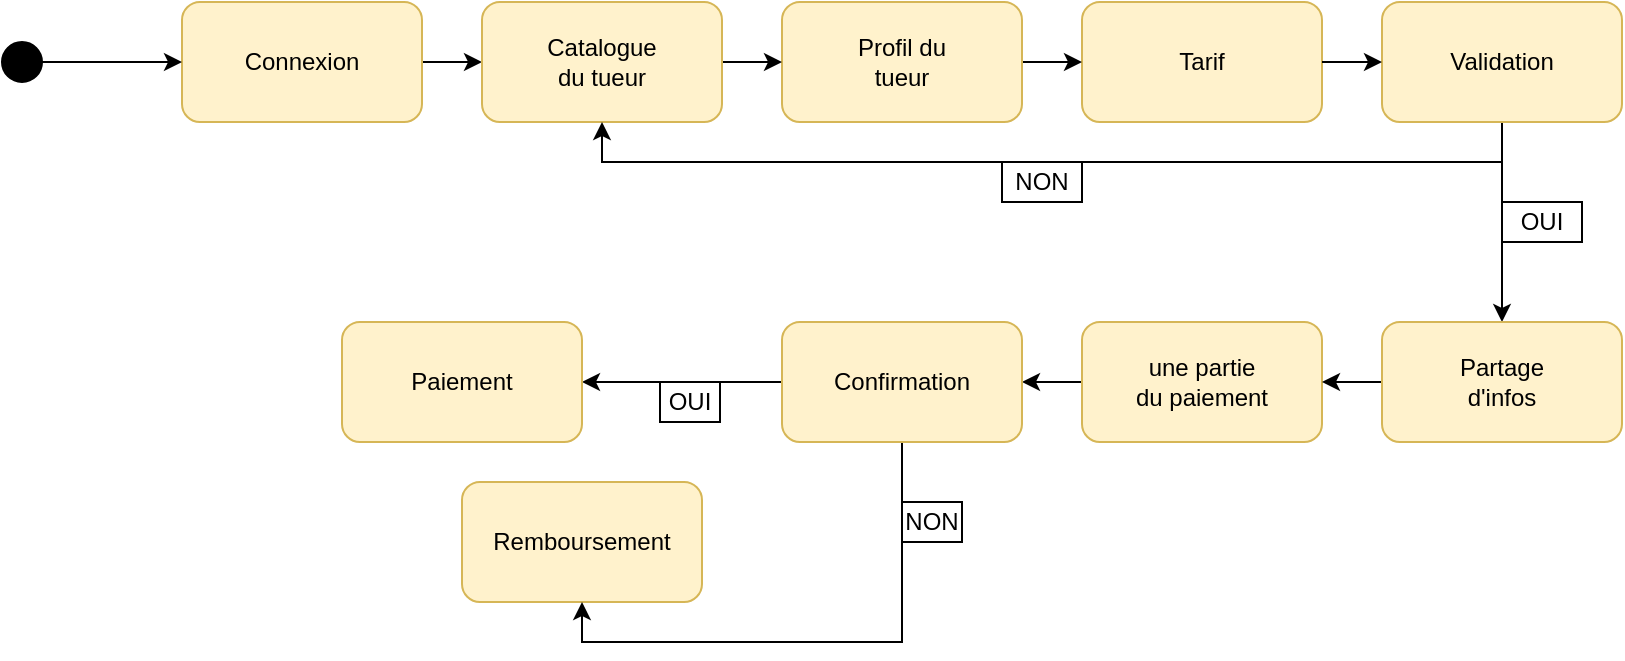 <mxfile version="13.7.9" type="github" pages="3">
  <diagram id="qxKtfwVfe7dL044rw6AW" name="Diagramme d&#39;utilisation">
    <mxGraphModel dx="1181" dy="902" grid="1" gridSize="10" guides="1" tooltips="1" connect="1" arrows="1" fold="1" page="1" pageScale="1" pageWidth="413" pageHeight="583" math="0" shadow="0">
      <root>
        <mxCell id="9F5hkr3CROsdW2IMc62M-0" />
        <mxCell id="9F5hkr3CROsdW2IMc62M-1" parent="9F5hkr3CROsdW2IMc62M-0" />
        <mxCell id="WUuVXJbnl4Bnz6du6PBz-1" value="" style="edgeStyle=orthogonalEdgeStyle;rounded=0;orthogonalLoop=1;jettySize=auto;html=1;" edge="1" parent="9F5hkr3CROsdW2IMc62M-1" source="WUuVXJbnl4Bnz6du6PBz-2" target="WUuVXJbnl4Bnz6du6PBz-7">
          <mxGeometry relative="1" as="geometry" />
        </mxCell>
        <mxCell id="WUuVXJbnl4Bnz6du6PBz-2" value="" style="rounded=1;whiteSpace=wrap;html=1;fillColor=#fff2cc;strokeColor=#d6b656;" vertex="1" parent="9F5hkr3CROsdW2IMc62M-1">
          <mxGeometry x="718" y="132" width="120" height="60" as="geometry" />
        </mxCell>
        <mxCell id="WUuVXJbnl4Bnz6du6PBz-3" value="" style="rounded=1;whiteSpace=wrap;html=1;fillColor=#fff2cc;strokeColor=#d6b656;" vertex="1" parent="9F5hkr3CROsdW2IMc62M-1">
          <mxGeometry x="1168" y="132" width="120" height="60" as="geometry" />
        </mxCell>
        <mxCell id="WUuVXJbnl4Bnz6du6PBz-4" value="" style="edgeStyle=orthogonalEdgeStyle;rounded=0;orthogonalLoop=1;jettySize=auto;html=1;" edge="1" parent="9F5hkr3CROsdW2IMc62M-1" source="WUuVXJbnl4Bnz6du6PBz-5" target="WUuVXJbnl4Bnz6du6PBz-3">
          <mxGeometry relative="1" as="geometry" />
        </mxCell>
        <mxCell id="WUuVXJbnl4Bnz6du6PBz-5" value="" style="rounded=1;whiteSpace=wrap;html=1;fillColor=#fff2cc;strokeColor=#d6b656;" vertex="1" parent="9F5hkr3CROsdW2IMc62M-1">
          <mxGeometry x="1018" y="132" width="120" height="60" as="geometry" />
        </mxCell>
        <mxCell id="WUuVXJbnl4Bnz6du6PBz-6" value="" style="edgeStyle=orthogonalEdgeStyle;rounded=0;orthogonalLoop=1;jettySize=auto;html=1;" edge="1" parent="9F5hkr3CROsdW2IMc62M-1" source="WUuVXJbnl4Bnz6du6PBz-7" target="WUuVXJbnl4Bnz6du6PBz-5">
          <mxGeometry relative="1" as="geometry" />
        </mxCell>
        <mxCell id="WUuVXJbnl4Bnz6du6PBz-7" value="" style="rounded=1;whiteSpace=wrap;html=1;fillColor=#fff2cc;strokeColor=#d6b656;" vertex="1" parent="9F5hkr3CROsdW2IMc62M-1">
          <mxGeometry x="868" y="132" width="120" height="60" as="geometry" />
        </mxCell>
        <mxCell id="WUuVXJbnl4Bnz6du6PBz-8" value="" style="edgeStyle=orthogonalEdgeStyle;rounded=0;orthogonalLoop=1;jettySize=auto;html=1;" edge="1" parent="9F5hkr3CROsdW2IMc62M-1" source="WUuVXJbnl4Bnz6du6PBz-10" target="WUuVXJbnl4Bnz6du6PBz-19">
          <mxGeometry relative="1" as="geometry" />
        </mxCell>
        <mxCell id="WUuVXJbnl4Bnz6du6PBz-9" style="edgeStyle=orthogonalEdgeStyle;rounded=0;orthogonalLoop=1;jettySize=auto;html=1;exitX=0.5;exitY=1;exitDx=0;exitDy=0;entryX=0.5;entryY=1;entryDx=0;entryDy=0;" edge="1" parent="9F5hkr3CROsdW2IMc62M-1" source="WUuVXJbnl4Bnz6du6PBz-10" target="WUuVXJbnl4Bnz6du6PBz-7">
          <mxGeometry relative="1" as="geometry" />
        </mxCell>
        <mxCell id="WUuVXJbnl4Bnz6du6PBz-10" value="" style="rounded=1;whiteSpace=wrap;html=1;fillColor=#fff2cc;strokeColor=#d6b656;" vertex="1" parent="9F5hkr3CROsdW2IMc62M-1">
          <mxGeometry x="1318" y="132" width="120" height="60" as="geometry" />
        </mxCell>
        <mxCell id="WUuVXJbnl4Bnz6du6PBz-11" value="" style="rounded=1;whiteSpace=wrap;html=1;fillColor=#fff2cc;strokeColor=#d6b656;" vertex="1" parent="9F5hkr3CROsdW2IMc62M-1">
          <mxGeometry x="858" y="372" width="120" height="60" as="geometry" />
        </mxCell>
        <mxCell id="WUuVXJbnl4Bnz6du6PBz-12" value="" style="edgeStyle=orthogonalEdgeStyle;rounded=0;orthogonalLoop=1;jettySize=auto;html=1;" edge="1" parent="9F5hkr3CROsdW2IMc62M-1" source="WUuVXJbnl4Bnz6du6PBz-13" target="WUuVXJbnl4Bnz6du6PBz-16">
          <mxGeometry relative="1" as="geometry" />
        </mxCell>
        <mxCell id="WUuVXJbnl4Bnz6du6PBz-13" value="" style="rounded=1;whiteSpace=wrap;html=1;fillColor=#fff2cc;strokeColor=#d6b656;" vertex="1" parent="9F5hkr3CROsdW2IMc62M-1">
          <mxGeometry x="1168" y="292" width="120" height="60" as="geometry" />
        </mxCell>
        <mxCell id="WUuVXJbnl4Bnz6du6PBz-14" value="" style="edgeStyle=orthogonalEdgeStyle;rounded=0;orthogonalLoop=1;jettySize=auto;html=1;" edge="1" parent="9F5hkr3CROsdW2IMc62M-1" source="WUuVXJbnl4Bnz6du6PBz-16" target="WUuVXJbnl4Bnz6du6PBz-17">
          <mxGeometry relative="1" as="geometry" />
        </mxCell>
        <mxCell id="WUuVXJbnl4Bnz6du6PBz-15" style="edgeStyle=orthogonalEdgeStyle;rounded=0;orthogonalLoop=1;jettySize=auto;html=1;exitX=0.5;exitY=1;exitDx=0;exitDy=0;entryX=0.5;entryY=1;entryDx=0;entryDy=0;" edge="1" parent="9F5hkr3CROsdW2IMc62M-1" source="WUuVXJbnl4Bnz6du6PBz-16" target="WUuVXJbnl4Bnz6du6PBz-11">
          <mxGeometry relative="1" as="geometry" />
        </mxCell>
        <mxCell id="WUuVXJbnl4Bnz6du6PBz-16" value="" style="rounded=1;whiteSpace=wrap;html=1;fillColor=#fff2cc;strokeColor=#d6b656;" vertex="1" parent="9F5hkr3CROsdW2IMc62M-1">
          <mxGeometry x="1018" y="292" width="120" height="60" as="geometry" />
        </mxCell>
        <mxCell id="WUuVXJbnl4Bnz6du6PBz-17" value="" style="rounded=1;whiteSpace=wrap;html=1;fillColor=#fff2cc;strokeColor=#d6b656;" vertex="1" parent="9F5hkr3CROsdW2IMc62M-1">
          <mxGeometry x="798" y="292" width="120" height="60" as="geometry" />
        </mxCell>
        <mxCell id="WUuVXJbnl4Bnz6du6PBz-18" value="" style="edgeStyle=orthogonalEdgeStyle;rounded=0;orthogonalLoop=1;jettySize=auto;html=1;" edge="1" parent="9F5hkr3CROsdW2IMc62M-1" source="WUuVXJbnl4Bnz6du6PBz-19" target="WUuVXJbnl4Bnz6du6PBz-13">
          <mxGeometry relative="1" as="geometry" />
        </mxCell>
        <mxCell id="WUuVXJbnl4Bnz6du6PBz-19" value="" style="rounded=1;whiteSpace=wrap;html=1;fillColor=#fff2cc;strokeColor=#d6b656;" vertex="1" parent="9F5hkr3CROsdW2IMc62M-1">
          <mxGeometry x="1318" y="292" width="120" height="60" as="geometry" />
        </mxCell>
        <mxCell id="WUuVXJbnl4Bnz6du6PBz-20" value="" style="edgeStyle=orthogonalEdgeStyle;rounded=0;orthogonalLoop=1;jettySize=auto;html=1;" edge="1" parent="9F5hkr3CROsdW2IMc62M-1" source="WUuVXJbnl4Bnz6du6PBz-21" target="WUuVXJbnl4Bnz6du6PBz-2">
          <mxGeometry relative="1" as="geometry" />
        </mxCell>
        <mxCell id="WUuVXJbnl4Bnz6du6PBz-21" value="" style="ellipse;whiteSpace=wrap;html=1;aspect=fixed;fillColor=#000000;" vertex="1" parent="9F5hkr3CROsdW2IMc62M-1">
          <mxGeometry x="628" y="152" width="20" height="20" as="geometry" />
        </mxCell>
        <mxCell id="WUuVXJbnl4Bnz6du6PBz-22" value="" style="endArrow=classic;html=1;exitX=1;exitY=0.5;exitDx=0;exitDy=0;entryX=0;entryY=0.5;entryDx=0;entryDy=0;" edge="1" parent="9F5hkr3CROsdW2IMc62M-1" source="WUuVXJbnl4Bnz6du6PBz-3" target="WUuVXJbnl4Bnz6du6PBz-10">
          <mxGeometry width="50" height="50" relative="1" as="geometry">
            <mxPoint x="1228" y="322" as="sourcePoint" />
            <mxPoint x="1278" y="272" as="targetPoint" />
          </mxGeometry>
        </mxCell>
        <mxCell id="WUuVXJbnl4Bnz6du6PBz-23" value="Connexion" style="text;html=1;strokeColor=none;fillColor=none;align=center;verticalAlign=middle;whiteSpace=wrap;rounded=0;" vertex="1" parent="9F5hkr3CROsdW2IMc62M-1">
          <mxGeometry x="758" y="152" width="40" height="20" as="geometry" />
        </mxCell>
        <mxCell id="WUuVXJbnl4Bnz6du6PBz-24" value="&lt;div&gt;une partie du paiement&lt;/div&gt;" style="text;html=1;strokeColor=none;fillColor=none;align=center;verticalAlign=middle;whiteSpace=wrap;rounded=0;" vertex="1" parent="9F5hkr3CROsdW2IMc62M-1">
          <mxGeometry x="1193" y="312" width="70" height="20" as="geometry" />
        </mxCell>
        <mxCell id="WUuVXJbnl4Bnz6du6PBz-25" value="Confirmation" style="text;html=1;strokeColor=none;fillColor=none;align=center;verticalAlign=middle;whiteSpace=wrap;rounded=0;" vertex="1" parent="9F5hkr3CROsdW2IMc62M-1">
          <mxGeometry x="1058" y="312" width="40" height="20" as="geometry" />
        </mxCell>
        <mxCell id="WUuVXJbnl4Bnz6du6PBz-26" value="Paiement" style="text;html=1;strokeColor=none;fillColor=none;align=center;verticalAlign=middle;whiteSpace=wrap;rounded=0;" vertex="1" parent="9F5hkr3CROsdW2IMc62M-1">
          <mxGeometry x="838" y="312" width="40" height="20" as="geometry" />
        </mxCell>
        <mxCell id="WUuVXJbnl4Bnz6du6PBz-27" value="Remboursement" style="text;html=1;strokeColor=none;fillColor=none;align=center;verticalAlign=middle;whiteSpace=wrap;rounded=0;" vertex="1" parent="9F5hkr3CROsdW2IMc62M-1">
          <mxGeometry x="898" y="392" width="40" height="20" as="geometry" />
        </mxCell>
        <mxCell id="WUuVXJbnl4Bnz6du6PBz-28" value="Validation" style="text;html=1;strokeColor=none;fillColor=none;align=center;verticalAlign=middle;whiteSpace=wrap;rounded=0;" vertex="1" parent="9F5hkr3CROsdW2IMc62M-1">
          <mxGeometry x="1358" y="152" width="40" height="20" as="geometry" />
        </mxCell>
        <mxCell id="WUuVXJbnl4Bnz6du6PBz-29" value="Tarif" style="text;html=1;strokeColor=none;fillColor=none;align=center;verticalAlign=middle;whiteSpace=wrap;rounded=0;" vertex="1" parent="9F5hkr3CROsdW2IMc62M-1">
          <mxGeometry x="1208" y="152" width="40" height="20" as="geometry" />
        </mxCell>
        <mxCell id="WUuVXJbnl4Bnz6du6PBz-30" value="Profil du tueur" style="text;html=1;strokeColor=none;fillColor=none;align=center;verticalAlign=middle;whiteSpace=wrap;rounded=0;" vertex="1" parent="9F5hkr3CROsdW2IMc62M-1">
          <mxGeometry x="1053" y="152" width="50" height="20" as="geometry" />
        </mxCell>
        <mxCell id="WUuVXJbnl4Bnz6du6PBz-31" value="Catalogue du tueur" style="text;html=1;strokeColor=none;fillColor=none;align=center;verticalAlign=middle;whiteSpace=wrap;rounded=0;" vertex="1" parent="9F5hkr3CROsdW2IMc62M-1">
          <mxGeometry x="898" y="152" width="60" height="20" as="geometry" />
        </mxCell>
        <mxCell id="WUuVXJbnl4Bnz6du6PBz-32" value="Partage d&#39;infos" style="text;html=1;strokeColor=none;fillColor=none;align=center;verticalAlign=middle;whiteSpace=wrap;rounded=0;" vertex="1" parent="9F5hkr3CROsdW2IMc62M-1">
          <mxGeometry x="1358" y="312" width="40" height="20" as="geometry" />
        </mxCell>
        <mxCell id="WUuVXJbnl4Bnz6du6PBz-33" value="NON" style="text;html=1;fillColor=none;align=center;verticalAlign=middle;whiteSpace=wrap;rounded=0;strokeColor=#000000;" vertex="1" parent="9F5hkr3CROsdW2IMc62M-1">
          <mxGeometry x="1128" y="212" width="40" height="20" as="geometry" />
        </mxCell>
        <mxCell id="WUuVXJbnl4Bnz6du6PBz-34" value="OUI" style="text;html=1;fillColor=none;align=center;verticalAlign=middle;whiteSpace=wrap;rounded=0;strokeColor=#000000;" vertex="1" parent="9F5hkr3CROsdW2IMc62M-1">
          <mxGeometry x="1378" y="232" width="40" height="20" as="geometry" />
        </mxCell>
        <mxCell id="WUuVXJbnl4Bnz6du6PBz-35" value="OUI" style="text;html=1;fillColor=none;align=center;verticalAlign=middle;whiteSpace=wrap;rounded=0;strokeColor=#000000;" vertex="1" parent="9F5hkr3CROsdW2IMc62M-1">
          <mxGeometry x="957" y="322" width="30" height="20" as="geometry" />
        </mxCell>
        <mxCell id="WUuVXJbnl4Bnz6du6PBz-36" value="NON" style="text;html=1;fillColor=none;align=center;verticalAlign=middle;whiteSpace=wrap;rounded=0;strokeColor=#000000;" vertex="1" parent="9F5hkr3CROsdW2IMc62M-1">
          <mxGeometry x="1078" y="382" width="30" height="20" as="geometry" />
        </mxCell>
      </root>
    </mxGraphModel>
  </diagram>
  <diagram name="Diagramme d&#39;activité" id="e7e014a7-5840-1c2e-5031-d8a46d1fe8dd">
    <mxGraphModel dx="1594" dy="902" grid="1" gridSize="10" guides="1" tooltips="1" connect="1" arrows="1" fold="1" page="1" pageScale="1" pageWidth="1169" pageHeight="826" background="#ffffff" math="0" shadow="0">
      <root>
        <mxCell id="0" />
        <mxCell id="1" parent="0" />
        <mxCell id="2" value="Connexion" style="swimlane;whiteSpace=wrap" parent="1" vertex="1">
          <mxGeometry x="80" y="70" width="330" height="290" as="geometry" />
        </mxCell>
        <mxCell id="5" value="" style="ellipse;shape=startState;fillColor=#000000;strokeColor=#ff0000;" parent="2" vertex="1">
          <mxGeometry x="150" y="40" width="30" height="30" as="geometry" />
        </mxCell>
        <mxCell id="6" value="" style="edgeStyle=elbowEdgeStyle;elbow=horizontal;verticalAlign=bottom;endArrow=open;endSize=8;strokeColor=#FF0000;endFill=1;rounded=0;exitX=0;exitY=1;exitDx=0;exitDy=0;entryX=0.5;entryY=0;entryDx=0;entryDy=0;" parent="2" source="5" target="7" edge="1">
          <mxGeometry x="100" y="40" as="geometry">
            <mxPoint x="170" y="100" as="targetPoint" />
            <mxPoint x="100" y="80" as="sourcePoint" />
            <Array as="points">
              <mxPoint x="165" y="90" />
            </Array>
          </mxGeometry>
        </mxCell>
        <mxCell id="7" value="Connexion" style="" parent="2" vertex="1">
          <mxGeometry x="110" y="120" width="110" height="50" as="geometry" />
        </mxCell>
        <mxCell id="9" value="" style="endArrow=open;strokeColor=#FF0000;endFill=1;rounded=0;entryX=0.5;entryY=0;entryDx=0;entryDy=0;" parent="2" source="7" target="SvhvLugHfwUA9m5zu3sA-56" edge="1">
          <mxGeometry relative="1" as="geometry">
            <mxPoint x="165" y="220" as="targetPoint" />
          </mxGeometry>
        </mxCell>
        <mxCell id="11" value="" style="endArrow=open;strokeColor=#FF0000;endFill=1;rounded=0;entryX=0;entryY=0.5;entryDx=0;entryDy=0;exitX=0;exitY=0.5;exitDx=0;exitDy=0;" parent="2" source="SvhvLugHfwUA9m5zu3sA-56" target="7" edge="1">
          <mxGeometry relative="1" as="geometry">
            <mxPoint x="110" y="245" as="sourcePoint" />
            <mxPoint x="10" y="130" as="targetPoint" />
            <Array as="points">
              <mxPoint x="70" y="240" />
              <mxPoint x="70" y="145" />
            </Array>
          </mxGeometry>
        </mxCell>
        <mxCell id="SvhvLugHfwUA9m5zu3sA-58" value="Non" style="edgeLabel;html=1;align=center;verticalAlign=middle;resizable=0;points=[];" parent="11" vertex="1" connectable="0">
          <mxGeometry x="-0.074" y="-1" relative="1" as="geometry">
            <mxPoint as="offset" />
          </mxGeometry>
        </mxCell>
        <mxCell id="SvhvLugHfwUA9m5zu3sA-56" value="Valide ?" style="rhombus;fillColor=#ffffc0;strokeColor=#ff0000;" parent="2" vertex="1">
          <mxGeometry x="112.5" y="210" width="105" height="60" as="geometry" />
        </mxCell>
        <mxCell id="3" value="Catalogue" style="swimlane;whiteSpace=wrap" parent="1" vertex="1">
          <mxGeometry x="450" y="280" width="340" height="420" as="geometry" />
        </mxCell>
        <mxCell id="15" value="Visionnage&#xa;du catalogue" style="" parent="3" vertex="1">
          <mxGeometry x="100" y="60" width="130" height="80" as="geometry" />
        </mxCell>
        <mxCell id="17" value="" style="endArrow=open;strokeColor=#FF0000;endFill=1;rounded=0;exitX=1;exitY=1;exitDx=0;exitDy=0;" parent="3" source="15" edge="1" target="WKhmUPyBHP7Sa6G5gS_i-39">
          <mxGeometry relative="1" as="geometry">
            <mxPoint x="155" y="130" as="targetPoint" />
          </mxGeometry>
        </mxCell>
        <mxCell id="SvhvLugHfwUA9m5zu3sA-61" value="Profil intéressant" style="rhombus;fillColor=#ffffc0;strokeColor=#ff0000;" parent="3" vertex="1">
          <mxGeometry x="92.5" y="240" width="145" height="70" as="geometry" />
        </mxCell>
        <mxCell id="WKhmUPyBHP7Sa6G5gS_i-39" value="&lt;div&gt;Filtrage&lt;/div&gt;&lt;div&gt;tueur&lt;br&gt;&lt;/div&gt;" style="rhombus;whiteSpace=wrap;html=1;fillColor=#ffffc0;strokeColor=#ff0000;" vertex="1" parent="3">
          <mxGeometry x="220" y="160" width="110" height="60" as="geometry" />
        </mxCell>
        <mxCell id="icTfxn6N0YWD9664ltX_-42" style="edgeStyle=orthogonalEdgeStyle;rounded=0;orthogonalLoop=1;jettySize=auto;html=1;entryX=1;entryY=0.4;entryDx=0;entryDy=0;entryPerimeter=0;exitX=0.691;exitY=0.163;exitDx=0;exitDy=0;exitPerimeter=0;" edge="1" parent="3" source="WKhmUPyBHP7Sa6G5gS_i-39" target="15">
          <mxGeometry relative="1" as="geometry">
            <mxPoint x="260" y="60" as="targetPoint" />
            <mxPoint x="293" y="135" as="sourcePoint" />
            <Array as="points">
              <mxPoint x="296" y="92" />
            </Array>
          </mxGeometry>
        </mxCell>
        <mxCell id="icTfxn6N0YWD9664ltX_-43" value="&lt;div&gt;Ajout filtre&lt;/div&gt;" style="edgeLabel;html=1;align=center;verticalAlign=middle;resizable=0;points=[];" vertex="1" connectable="0" parent="icTfxn6N0YWD9664ltX_-42">
          <mxGeometry x="-0.139" y="2" relative="1" as="geometry">
            <mxPoint x="-11.05" y="23.24" as="offset" />
          </mxGeometry>
        </mxCell>
        <mxCell id="icTfxn6N0YWD9664ltX_-45" value="" style="endArrow=open;strokeColor=#FF0000;endFill=1;rounded=0;entryX=0.141;entryY=0.99;entryDx=0;entryDy=0;entryPerimeter=0;exitX=0;exitY=0;exitDx=0;exitDy=0;" edge="1" parent="3" source="SvhvLugHfwUA9m5zu3sA-61" target="15">
          <mxGeometry relative="1" as="geometry">
            <mxPoint x="118" y="258" as="sourcePoint" />
            <mxPoint x="100" y="92.5" as="targetPoint" />
            <Array as="points" />
          </mxGeometry>
        </mxCell>
        <mxCell id="icTfxn6N0YWD9664ltX_-46" value="Non" style="edgeLabel;html=1;align=center;verticalAlign=middle;resizable=0;points=[];" vertex="1" connectable="0" parent="icTfxn6N0YWD9664ltX_-45">
          <mxGeometry x="-0.074" y="-1" relative="1" as="geometry">
            <mxPoint as="offset" />
          </mxGeometry>
        </mxCell>
        <mxCell id="icTfxn6N0YWD9664ltX_-44" value="" style="endArrow=open;strokeColor=#FF0000;endFill=1;rounded=0;exitX=0.5;exitY=1;exitDx=0;exitDy=0;entryX=0.5;entryY=0;entryDx=0;entryDy=0;" edge="1" parent="3" source="15" target="SvhvLugHfwUA9m5zu3sA-61">
          <mxGeometry relative="1" as="geometry">
            <mxPoint x="155" y="170" as="targetPoint" />
            <mxPoint x="-195" y="-30" as="sourcePoint" />
          </mxGeometry>
        </mxCell>
        <mxCell id="4" value="Profile tueur" style="swimlane;whiteSpace=wrap" parent="1" vertex="1">
          <mxGeometry x="820" y="280" width="280" height="470" as="geometry" />
        </mxCell>
        <mxCell id="hSNW1GyjgXjB87OLe-Su-39" value="Revue du profile" style="" parent="4" vertex="1">
          <mxGeometry x="77.5" y="80" width="125" height="70" as="geometry" />
        </mxCell>
        <mxCell id="hSNW1GyjgXjB87OLe-Su-40" value="" style="endArrow=open;strokeColor=#FF0000;endFill=1;rounded=0;entryX=0.5;entryY=0;entryDx=0;entryDy=0;exitX=0.5;exitY=1;exitDx=0;exitDy=0;" parent="4" target="hSNW1GyjgXjB87OLe-Su-41" edge="1" source="hSNW1GyjgXjB87OLe-Su-39">
          <mxGeometry relative="1" as="geometry">
            <mxPoint x="139.5" y="150" as="targetPoint" />
            <mxPoint x="139.5" y="100" as="sourcePoint" />
          </mxGeometry>
        </mxCell>
        <mxCell id="hSNW1GyjgXjB87OLe-Su-41" value="Contact" style="" parent="4" vertex="1">
          <mxGeometry x="85" y="210" width="110" height="50" as="geometry" />
        </mxCell>
        <mxCell id="hSNW1GyjgXjB87OLe-Su-42" value="" style="endArrow=open;strokeColor=#FF0000;endFill=1;rounded=0;entryX=0.5;entryY=0;entryDx=0;entryDy=0;exitX=0.5;exitY=1;exitDx=0;exitDy=0;" parent="4" edge="1" target="hSNW1GyjgXjB87OLe-Su-46" source="hSNW1GyjgXjB87OLe-Su-41">
          <mxGeometry relative="1" as="geometry">
            <mxPoint x="140" y="240" as="targetPoint" />
            <mxPoint x="139.5" y="190" as="sourcePoint" />
          </mxGeometry>
        </mxCell>
        <mxCell id="hSNW1GyjgXjB87OLe-Su-46" value="Demande&#xa;assassinat&#xa;" style="rhombus;fillColor=#ffffc0;strokeColor=#ff0000;" parent="4" vertex="1">
          <mxGeometry x="62.5" y="320" width="155" height="90" as="geometry" />
        </mxCell>
        <mxCell id="SvhvLugHfwUA9m5zu3sA-50" value="" style="endArrow=open;strokeColor=#FF0000;endFill=1;rounded=0;exitX=0.5;exitY=1;exitDx=0;exitDy=0;entryX=0;entryY=0.5;entryDx=0;entryDy=0;" parent="1" source="SvhvLugHfwUA9m5zu3sA-56" target="15" edge="1">
          <mxGeometry relative="1" as="geometry">
            <mxPoint x="245" y="340" as="sourcePoint" />
            <mxPoint x="590" y="345" as="targetPoint" />
            <Array as="points">
              <mxPoint x="245" y="345" />
            </Array>
          </mxGeometry>
        </mxCell>
        <mxCell id="SvhvLugHfwUA9m5zu3sA-59" value="Oui" style="edgeLabel;html=1;align=center;verticalAlign=middle;resizable=0;points=[];" parent="SvhvLugHfwUA9m5zu3sA-50" vertex="1" connectable="0">
          <mxGeometry x="-0.104" y="-2" relative="1" as="geometry">
            <mxPoint x="-31" y="-2" as="offset" />
          </mxGeometry>
        </mxCell>
        <mxCell id="19" value="" style="endArrow=open;strokeColor=#FF0000;endFill=1;rounded=0;exitX=1;exitY=0.5;exitDx=0;exitDy=0;entryX=0;entryY=1;entryDx=0;entryDy=0;" parent="1" source="SvhvLugHfwUA9m5zu3sA-61" target="hSNW1GyjgXjB87OLe-Su-39" edge="1">
          <mxGeometry relative="1" as="geometry">
            <mxPoint x="573.5" y="550" as="sourcePoint" />
            <mxPoint x="870" y="600" as="targetPoint" />
            <Array as="points">
              <mxPoint x="840" y="470" />
            </Array>
          </mxGeometry>
        </mxCell>
        <mxCell id="SvhvLugHfwUA9m5zu3sA-63" value="Oui" style="edgeLabel;html=1;align=center;verticalAlign=middle;resizable=0;points=[];" parent="19" vertex="1" connectable="0">
          <mxGeometry x="-0.318" y="-3" relative="1" as="geometry">
            <mxPoint x="-38.33" y="13.34" as="offset" />
          </mxGeometry>
        </mxCell>
        <mxCell id="hSNW1GyjgXjB87OLe-Su-48" value="" style="endArrow=open;strokeColor=#FF0000;endFill=1;rounded=0;exitX=0;exitY=0.5;exitDx=0;exitDy=0;entryX=0;entryY=1;entryDx=0;entryDy=0;" parent="1" source="hSNW1GyjgXjB87OLe-Su-46" target="15" edge="1">
          <mxGeometry relative="1" as="geometry">
            <mxPoint x="510" y="390" as="targetPoint" />
            <mxPoint x="895" y="790" as="sourcePoint" />
            <Array as="points">
              <mxPoint x="520" y="640" />
              <mxPoint x="510" y="430" />
            </Array>
          </mxGeometry>
        </mxCell>
        <mxCell id="hSNW1GyjgXjB87OLe-Su-51" value="Refusée" style="edgeLabel;html=1;align=center;verticalAlign=middle;resizable=0;points=[];" parent="hSNW1GyjgXjB87OLe-Su-48" vertex="1" connectable="0">
          <mxGeometry x="-0.648" y="-2" relative="1" as="geometry">
            <mxPoint x="76.91" y="2" as="offset" />
          </mxGeometry>
        </mxCell>
        <mxCell id="icTfxn6N0YWD9664ltX_-47" value="Informations &amp; Paiement" style="swimlane;whiteSpace=wrap" vertex="1" parent="1">
          <mxGeometry x="820" y="789" width="280" height="450" as="geometry" />
        </mxCell>
        <mxCell id="icTfxn6N0YWD9664ltX_-48" value="Dernière partie&#xa;du paiement" style="" vertex="1" parent="icTfxn6N0YWD9664ltX_-47">
          <mxGeometry x="85" y="280" width="115" height="60" as="geometry" />
        </mxCell>
        <mxCell id="icTfxn6N0YWD9664ltX_-49" value="" style="ellipse;shape=endState;fillColor=#000000;strokeColor=#ff0000" vertex="1" parent="icTfxn6N0YWD9664ltX_-47">
          <mxGeometry x="127.5" y="390" width="30" height="30" as="geometry" />
        </mxCell>
        <mxCell id="icTfxn6N0YWD9664ltX_-50" value="" style="endArrow=open;strokeColor=#FF0000;endFill=1;rounded=0" edge="1" parent="icTfxn6N0YWD9664ltX_-47" source="icTfxn6N0YWD9664ltX_-48" target="icTfxn6N0YWD9664ltX_-49">
          <mxGeometry relative="1" as="geometry" />
        </mxCell>
        <mxCell id="icTfxn6N0YWD9664ltX_-51" value="Première partie&#xa;du&#xa;paiement&#xa;" style="" vertex="1" parent="icTfxn6N0YWD9664ltX_-47">
          <mxGeometry x="80" y="51" width="120" height="70" as="geometry" />
        </mxCell>
        <mxCell id="icTfxn6N0YWD9664ltX_-52" value="" style="endArrow=open;strokeColor=#FF0000;endFill=1;rounded=0;entryX=0.5;entryY=0;entryDx=0;entryDy=0;exitX=0.5;exitY=1;exitDx=0;exitDy=0;" edge="1" parent="icTfxn6N0YWD9664ltX_-47" target="icTfxn6N0YWD9664ltX_-57" source="icTfxn6N0YWD9664ltX_-51">
          <mxGeometry relative="1" as="geometry">
            <mxPoint x="140" y="150" as="targetPoint" />
            <mxPoint x="139.5" y="100" as="sourcePoint" />
          </mxGeometry>
        </mxCell>
        <mxCell id="icTfxn6N0YWD9664ltX_-55" value="" style="endArrow=open;strokeColor=#FF0000;endFill=1;rounded=0;exitX=0.5;exitY=1;exitDx=0;exitDy=0;" edge="1" parent="icTfxn6N0YWD9664ltX_-47" source="icTfxn6N0YWD9664ltX_-57">
          <mxGeometry relative="1" as="geometry">
            <mxPoint x="140" y="280" as="targetPoint" />
            <mxPoint x="139.5" y="306" as="sourcePoint" />
          </mxGeometry>
        </mxCell>
        <mxCell id="icTfxn6N0YWD9664ltX_-56" value="Oui" style="edgeLabel;html=1;align=center;verticalAlign=middle;resizable=0;points=[];" vertex="1" connectable="0" parent="icTfxn6N0YWD9664ltX_-55">
          <mxGeometry x="-0.28" y="1" relative="1" as="geometry">
            <mxPoint x="-1" y="8" as="offset" />
          </mxGeometry>
        </mxCell>
        <mxCell id="icTfxn6N0YWD9664ltX_-57" value="Confirmation&#xa;meurtre" style="rhombus;fillColor=#ffffc0;strokeColor=#ff0000;" vertex="1" parent="icTfxn6N0YWD9664ltX_-47">
          <mxGeometry x="87.5" y="161" width="105" height="70" as="geometry" />
        </mxCell>
        <mxCell id="hSNW1GyjgXjB87OLe-Su-44" value="" style="endArrow=open;strokeColor=#FF0000;endFill=1;rounded=0;exitX=0.5;exitY=1;exitDx=0;exitDy=0;entryX=0.5;entryY=0;entryDx=0;entryDy=0;" parent="1" source="hSNW1GyjgXjB87OLe-Su-46" edge="1" target="icTfxn6N0YWD9664ltX_-51">
          <mxGeometry relative="1" as="geometry">
            <mxPoint x="950" y="880" as="targetPoint" />
            <mxPoint x="949.5" y="826" as="sourcePoint" />
          </mxGeometry>
        </mxCell>
        <mxCell id="hSNW1GyjgXjB87OLe-Su-45" value="Acceptée" style="edgeLabel;html=1;align=center;verticalAlign=middle;resizable=0;points=[];" parent="hSNW1GyjgXjB87OLe-Su-44" vertex="1" connectable="0">
          <mxGeometry x="-0.28" y="1" relative="1" as="geometry">
            <mxPoint x="-4.07" y="-31.84" as="offset" />
          </mxGeometry>
        </mxCell>
        <mxCell id="icTfxn6N0YWD9664ltX_-58" value="" style="endArrow=open;strokeColor=#FF0000;endFill=1;rounded=0;exitX=0;exitY=0.5;exitDx=0;exitDy=0;entryX=0;entryY=0.75;entryDx=0;entryDy=0;" edge="1" parent="1" source="icTfxn6N0YWD9664ltX_-57" target="15">
          <mxGeometry relative="1" as="geometry">
            <mxPoint x="470" y="390" as="targetPoint" />
            <mxPoint x="620" y="1100" as="sourcePoint" />
            <Array as="points">
              <mxPoint x="470" y="670" />
              <mxPoint x="470" y="400" />
            </Array>
          </mxGeometry>
        </mxCell>
        <mxCell id="icTfxn6N0YWD9664ltX_-59" value="Non" style="edgeLabel;html=1;align=center;verticalAlign=middle;resizable=0;points=[];" vertex="1" connectable="0" parent="icTfxn6N0YWD9664ltX_-58">
          <mxGeometry x="-0.28" y="1" relative="1" as="geometry">
            <mxPoint x="210.43" y="158.35" as="offset" />
          </mxGeometry>
        </mxCell>
      </root>
    </mxGraphModel>
  </diagram>
  <diagram id="W6_f8h7h2F1EwvNmOjg_" name="Diagramme de séquence">
    <mxGraphModel dx="942" dy="767" grid="1" gridSize="10" guides="1" tooltips="1" connect="1" arrows="1" fold="1" page="1" pageScale="1" pageWidth="413" pageHeight="583" math="0" shadow="0">
      <root>
        <mxCell id="Dvx409sYST6VDi8qkyrC-0" />
        <mxCell id="Dvx409sYST6VDi8qkyrC-1" parent="Dvx409sYST6VDi8qkyrC-0" />
        <mxCell id="Dvx409sYST6VDi8qkyrC-2" value="" style="html=1;points=[];perimeter=orthogonalPerimeter;" vertex="1" parent="Dvx409sYST6VDi8qkyrC-1">
          <mxGeometry x="595" y="122" width="8" height="60" as="geometry" />
        </mxCell>
        <mxCell id="Dvx409sYST6VDi8qkyrC-3" value="Va sur le catalogue" style="html=1;verticalAlign=bottom;endArrow=block;entryX=1;entryY=0;" edge="1" parent="Dvx409sYST6VDi8qkyrC-1" target="Dvx409sYST6VDi8qkyrC-2">
          <mxGeometry relative="1" as="geometry">
            <mxPoint x="715" y="122" as="sourcePoint" />
          </mxGeometry>
        </mxCell>
        <mxCell id="Dvx409sYST6VDi8qkyrC-4" value="&lt;div&gt;Envoie le catalogue&lt;/div&gt;" style="html=1;verticalAlign=bottom;endArrow=open;endSize=8;exitX=1;exitY=0.95;" edge="1" parent="Dvx409sYST6VDi8qkyrC-1" source="Dvx409sYST6VDi8qkyrC-2">
          <mxGeometry x="-0.071" relative="1" as="geometry">
            <mxPoint x="715" y="179" as="targetPoint" />
            <mxPoint as="offset" />
          </mxGeometry>
        </mxCell>
        <mxCell id="Dvx409sYST6VDi8qkyrC-5" value="Client" style="text;align=center;fontStyle=1;verticalAlign=middle;spacingLeft=3;spacingRight=3;strokeColor=none;rotatable=0;points=[[0,0.5],[1,0.5]];portConstraint=eastwest;" vertex="1" parent="Dvx409sYST6VDi8qkyrC-1">
          <mxGeometry x="560" y="82" width="78" height="26" as="geometry" />
        </mxCell>
        <mxCell id="Dvx409sYST6VDi8qkyrC-6" value="" style="html=1;points=[];perimeter=orthogonalPerimeter;" vertex="1" parent="Dvx409sYST6VDi8qkyrC-1">
          <mxGeometry x="715" y="122" width="10" height="60" as="geometry" />
        </mxCell>
        <mxCell id="Dvx409sYST6VDi8qkyrC-7" value="" style="html=1;points=[];perimeter=orthogonalPerimeter;" vertex="1" parent="Dvx409sYST6VDi8qkyrC-1">
          <mxGeometry x="835" y="122" width="10" height="60" as="geometry" />
        </mxCell>
        <mxCell id="Dvx409sYST6VDi8qkyrC-8" value="" style="html=1;points=[];perimeter=orthogonalPerimeter;" vertex="1" parent="Dvx409sYST6VDi8qkyrC-1">
          <mxGeometry x="955" y="122" width="10" height="60" as="geometry" />
        </mxCell>
        <mxCell id="Dvx409sYST6VDi8qkyrC-9" value="" style="html=1;points=[];perimeter=orthogonalPerimeter;" vertex="1" parent="Dvx409sYST6VDi8qkyrC-1">
          <mxGeometry x="1075" y="122" width="10" height="60" as="geometry" />
        </mxCell>
        <mxCell id="Dvx409sYST6VDi8qkyrC-10" value="SIte" style="text;align=center;fontStyle=1;verticalAlign=middle;spacingLeft=3;spacingRight=3;strokeColor=none;rotatable=0;points=[[0,0.5],[1,0.5]];portConstraint=eastwest;" vertex="1" parent="Dvx409sYST6VDi8qkyrC-1">
          <mxGeometry x="680" y="82" width="80" height="26" as="geometry" />
        </mxCell>
        <mxCell id="Dvx409sYST6VDi8qkyrC-11" value="Meurtrier" style="text;align=center;fontStyle=1;verticalAlign=middle;spacingLeft=3;spacingRight=3;strokeColor=none;rotatable=0;points=[[0,0.5],[1,0.5]];portConstraint=eastwest;" vertex="1" parent="Dvx409sYST6VDi8qkyrC-1">
          <mxGeometry x="920" y="82" width="80" height="26" as="geometry" />
        </mxCell>
        <mxCell id="Dvx409sYST6VDi8qkyrC-12" value="Mafia" style="text;align=center;fontStyle=1;verticalAlign=middle;spacingLeft=3;spacingRight=3;strokeColor=none;rotatable=0;points=[[0,0.5],[1,0.5]];portConstraint=eastwest;" vertex="1" parent="Dvx409sYST6VDi8qkyrC-1">
          <mxGeometry x="800" y="82" width="80" height="26" as="geometry" />
        </mxCell>
        <mxCell id="Dvx409sYST6VDi8qkyrC-13" value="Bitcoin" style="text;align=center;fontStyle=1;verticalAlign=middle;spacingLeft=3;spacingRight=3;strokeColor=none;rotatable=0;points=[[0,0.5],[1,0.5]];portConstraint=eastwest;" vertex="1" parent="Dvx409sYST6VDi8qkyrC-1">
          <mxGeometry x="1040" y="82" width="80" height="26" as="geometry" />
        </mxCell>
        <mxCell id="Dvx409sYST6VDi8qkyrC-14" value="" style="html=1;points=[];perimeter=orthogonalPerimeter;" vertex="1" parent="Dvx409sYST6VDi8qkyrC-1">
          <mxGeometry x="595" y="202" width="8" height="60" as="geometry" />
        </mxCell>
        <mxCell id="Dvx409sYST6VDi8qkyrC-15" value="Ajoute au panier" style="html=1;verticalAlign=bottom;endArrow=block;entryX=1;entryY=0;" edge="1" parent="Dvx409sYST6VDi8qkyrC-1" target="Dvx409sYST6VDi8qkyrC-14">
          <mxGeometry relative="1" as="geometry">
            <mxPoint x="715" y="202" as="sourcePoint" />
          </mxGeometry>
        </mxCell>
        <mxCell id="Dvx409sYST6VDi8qkyrC-16" value="Paye" style="html=1;verticalAlign=bottom;endArrow=open;endSize=8;exitX=1;exitY=0.95;entryX=0;entryY=0.95;entryDx=0;entryDy=0;entryPerimeter=0;" edge="1" parent="Dvx409sYST6VDi8qkyrC-1" source="Dvx409sYST6VDi8qkyrC-14" target="Dvx409sYST6VDi8qkyrC-20">
          <mxGeometry x="-0.78" relative="1" as="geometry">
            <mxPoint x="715" y="259" as="targetPoint" />
            <mxPoint as="offset" />
          </mxGeometry>
        </mxCell>
        <mxCell id="Dvx409sYST6VDi8qkyrC-17" value="" style="html=1;points=[];perimeter=orthogonalPerimeter;" vertex="1" parent="Dvx409sYST6VDi8qkyrC-1">
          <mxGeometry x="715" y="202" width="10" height="60" as="geometry" />
        </mxCell>
        <mxCell id="Dvx409sYST6VDi8qkyrC-18" value="" style="html=1;points=[];perimeter=orthogonalPerimeter;" vertex="1" parent="Dvx409sYST6VDi8qkyrC-1">
          <mxGeometry x="835" y="202" width="10" height="60" as="geometry" />
        </mxCell>
        <mxCell id="Dvx409sYST6VDi8qkyrC-19" value="" style="html=1;points=[];perimeter=orthogonalPerimeter;" vertex="1" parent="Dvx409sYST6VDi8qkyrC-1">
          <mxGeometry x="955" y="202" width="10" height="60" as="geometry" />
        </mxCell>
        <mxCell id="Dvx409sYST6VDi8qkyrC-20" value="" style="html=1;points=[];perimeter=orthogonalPerimeter;" vertex="1" parent="Dvx409sYST6VDi8qkyrC-1">
          <mxGeometry x="1075" y="202" width="10" height="60" as="geometry" />
        </mxCell>
        <mxCell id="Dvx409sYST6VDi8qkyrC-21" value="" style="html=1;points=[];perimeter=orthogonalPerimeter;" vertex="1" parent="Dvx409sYST6VDi8qkyrC-1">
          <mxGeometry x="595" y="282" width="8" height="60" as="geometry" />
        </mxCell>
        <mxCell id="Dvx409sYST6VDi8qkyrC-22" value="Confirmation" style="html=1;verticalAlign=bottom;endArrow=block;entryX=1;entryY=0;exitX=0;exitY=0;exitDx=0;exitDy=0;exitPerimeter=0;" edge="1" parent="Dvx409sYST6VDi8qkyrC-1" source="Dvx409sYST6VDi8qkyrC-27" target="Dvx409sYST6VDi8qkyrC-21">
          <mxGeometry x="0.78" relative="1" as="geometry">
            <mxPoint x="715" y="282" as="sourcePoint" />
            <mxPoint as="offset" />
          </mxGeometry>
        </mxCell>
        <mxCell id="Dvx409sYST6VDi8qkyrC-23" value="&lt;div&gt;Envoie infos&lt;/div&gt;" style="html=1;verticalAlign=bottom;endArrow=open;endSize=8;exitX=1;exitY=0.95;entryX=0.3;entryY=0.983;entryDx=0;entryDy=0;entryPerimeter=0;" edge="1" parent="Dvx409sYST6VDi8qkyrC-1" source="Dvx409sYST6VDi8qkyrC-21" target="Dvx409sYST6VDi8qkyrC-25">
          <mxGeometry x="-0.557" y="-2" relative="1" as="geometry">
            <mxPoint x="715" y="339" as="targetPoint" />
            <mxPoint as="offset" />
          </mxGeometry>
        </mxCell>
        <mxCell id="Dvx409sYST6VDi8qkyrC-24" value="" style="html=1;points=[];perimeter=orthogonalPerimeter;" vertex="1" parent="Dvx409sYST6VDi8qkyrC-1">
          <mxGeometry x="715" y="282" width="10" height="60" as="geometry" />
        </mxCell>
        <mxCell id="Dvx409sYST6VDi8qkyrC-25" value="" style="html=1;points=[];perimeter=orthogonalPerimeter;" vertex="1" parent="Dvx409sYST6VDi8qkyrC-1">
          <mxGeometry x="835" y="282" width="10" height="60" as="geometry" />
        </mxCell>
        <mxCell id="Dvx409sYST6VDi8qkyrC-26" value="" style="html=1;points=[];perimeter=orthogonalPerimeter;" vertex="1" parent="Dvx409sYST6VDi8qkyrC-1">
          <mxGeometry x="955" y="282" width="10" height="60" as="geometry" />
        </mxCell>
        <mxCell id="Dvx409sYST6VDi8qkyrC-27" value="" style="html=1;points=[];perimeter=orthogonalPerimeter;" vertex="1" parent="Dvx409sYST6VDi8qkyrC-1">
          <mxGeometry x="1075" y="282" width="10" height="60" as="geometry" />
        </mxCell>
        <mxCell id="Dvx409sYST6VDi8qkyrC-28" value="" style="html=1;points=[];perimeter=orthogonalPerimeter;" vertex="1" parent="Dvx409sYST6VDi8qkyrC-1">
          <mxGeometry x="595" y="362" width="8" height="60" as="geometry" />
        </mxCell>
        <mxCell id="Dvx409sYST6VDi8qkyrC-29" value="&lt;div&gt;Valide + autres infos + questions&lt;/div&gt;" style="html=1;verticalAlign=bottom;endArrow=block;entryX=1;entryY=0;exitX=-0.1;exitY=0.017;exitDx=0;exitDy=0;exitPerimeter=0;dashed=1;" edge="1" parent="Dvx409sYST6VDi8qkyrC-1" source="Dvx409sYST6VDi8qkyrC-32" target="Dvx409sYST6VDi8qkyrC-28">
          <mxGeometry x="0.463" relative="1" as="geometry">
            <mxPoint x="715" y="362" as="sourcePoint" />
            <mxPoint as="offset" />
          </mxGeometry>
        </mxCell>
        <mxCell id="Dvx409sYST6VDi8qkyrC-30" value="Transmet infos" style="html=1;verticalAlign=bottom;endArrow=open;endSize=8;exitX=1;exitY=0.983;exitDx=0;exitDy=0;exitPerimeter=0;" edge="1" parent="Dvx409sYST6VDi8qkyrC-1" source="Dvx409sYST6VDi8qkyrC-32">
          <mxGeometry x="-0.071" relative="1" as="geometry">
            <mxPoint x="953" y="422" as="targetPoint" />
            <mxPoint as="offset" />
          </mxGeometry>
        </mxCell>
        <mxCell id="Dvx409sYST6VDi8qkyrC-31" value="" style="html=1;points=[];perimeter=orthogonalPerimeter;" vertex="1" parent="Dvx409sYST6VDi8qkyrC-1">
          <mxGeometry x="715" y="362" width="10" height="60" as="geometry" />
        </mxCell>
        <mxCell id="Dvx409sYST6VDi8qkyrC-32" value="" style="html=1;points=[];perimeter=orthogonalPerimeter;" vertex="1" parent="Dvx409sYST6VDi8qkyrC-1">
          <mxGeometry x="835" y="362" width="10" height="60" as="geometry" />
        </mxCell>
        <mxCell id="Dvx409sYST6VDi8qkyrC-33" value="" style="html=1;points=[];perimeter=orthogonalPerimeter;" vertex="1" parent="Dvx409sYST6VDi8qkyrC-1">
          <mxGeometry x="955" y="362" width="10" height="60" as="geometry" />
        </mxCell>
        <mxCell id="Dvx409sYST6VDi8qkyrC-34" value="" style="html=1;points=[];perimeter=orthogonalPerimeter;" vertex="1" parent="Dvx409sYST6VDi8qkyrC-1">
          <mxGeometry x="1075" y="362" width="10" height="60" as="geometry" />
        </mxCell>
        <mxCell id="Dvx409sYST6VDi8qkyrC-35" value="" style="shape=requiredInterface;html=1;verticalLabelPosition=bottom;rotation=-180;" vertex="1" parent="Dvx409sYST6VDi8qkyrC-1">
          <mxGeometry x="575" y="312" width="10" height="60" as="geometry" />
        </mxCell>
        <mxCell id="Dvx409sYST6VDi8qkyrC-36" value="Boucle" style="text;align=center;fontStyle=1;verticalAlign=middle;spacingLeft=3;spacingRight=3;strokeColor=none;rotatable=0;points=[[0,0.5],[1,0.5]];portConstraint=eastwest;" vertex="1" parent="Dvx409sYST6VDi8qkyrC-1">
          <mxGeometry x="500" y="367" width="80" height="26" as="geometry" />
        </mxCell>
        <mxCell id="Dvx409sYST6VDi8qkyrC-37" value="" style="html=1;points=[];perimeter=orthogonalPerimeter;" vertex="1" parent="Dvx409sYST6VDi8qkyrC-1">
          <mxGeometry x="595" y="442" width="8" height="60" as="geometry" />
        </mxCell>
        <mxCell id="Dvx409sYST6VDi8qkyrC-38" value="Confirmation mort" style="html=1;verticalAlign=bottom;endArrow=block;entryX=1.3;entryY=0.033;exitX=-0.3;exitY=0;exitDx=0;exitDy=0;exitPerimeter=0;entryDx=0;entryDy=0;entryPerimeter=0;dashed=1;" edge="1" parent="Dvx409sYST6VDi8qkyrC-1" source="Dvx409sYST6VDi8qkyrC-42" target="Dvx409sYST6VDi8qkyrC-41">
          <mxGeometry x="-0.096" y="1" relative="1" as="geometry">
            <mxPoint x="715" y="442" as="sourcePoint" />
            <mxPoint as="offset" />
          </mxGeometry>
        </mxCell>
        <mxCell id="Dvx409sYST6VDi8qkyrC-39" value="Confirme la mort" style="html=1;verticalAlign=bottom;endArrow=open;endSize=8;exitX=-0.1;exitY=0.983;exitDx=0;exitDy=0;exitPerimeter=0;entryX=0.875;entryY=1;entryDx=0;entryDy=0;entryPerimeter=0;" edge="1" parent="Dvx409sYST6VDi8qkyrC-1" source="Dvx409sYST6VDi8qkyrC-41" target="Dvx409sYST6VDi8qkyrC-37">
          <mxGeometry x="0.543" relative="1" as="geometry">
            <mxPoint x="775" y="562" as="targetPoint" />
            <mxPoint as="offset" />
          </mxGeometry>
        </mxCell>
        <mxCell id="Dvx409sYST6VDi8qkyrC-40" value="" style="html=1;points=[];perimeter=orthogonalPerimeter;" vertex="1" parent="Dvx409sYST6VDi8qkyrC-1">
          <mxGeometry x="715" y="442" width="10" height="60" as="geometry" />
        </mxCell>
        <mxCell id="Dvx409sYST6VDi8qkyrC-41" value="" style="html=1;points=[];perimeter=orthogonalPerimeter;" vertex="1" parent="Dvx409sYST6VDi8qkyrC-1">
          <mxGeometry x="835" y="442" width="10" height="60" as="geometry" />
        </mxCell>
        <mxCell id="Dvx409sYST6VDi8qkyrC-42" value="" style="html=1;points=[];perimeter=orthogonalPerimeter;" vertex="1" parent="Dvx409sYST6VDi8qkyrC-1">
          <mxGeometry x="955" y="442" width="10" height="60" as="geometry" />
        </mxCell>
        <mxCell id="Dvx409sYST6VDi8qkyrC-43" value="" style="html=1;points=[];perimeter=orthogonalPerimeter;" vertex="1" parent="Dvx409sYST6VDi8qkyrC-1">
          <mxGeometry x="1075" y="442" width="10" height="60" as="geometry" />
        </mxCell>
      </root>
    </mxGraphModel>
  </diagram>
</mxfile>
